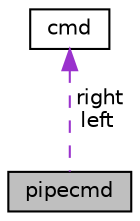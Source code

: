 digraph "pipecmd"
{
 // LATEX_PDF_SIZE
  edge [fontname="Helvetica",fontsize="10",labelfontname="Helvetica",labelfontsize="10"];
  node [fontname="Helvetica",fontsize="10",shape=record];
  Node1 [label="pipecmd",height=0.2,width=0.4,color="black", fillcolor="grey75", style="filled", fontcolor="black",tooltip=" "];
  Node2 -> Node1 [dir="back",color="darkorchid3",fontsize="10",style="dashed",label=" right\nleft" ,fontname="Helvetica"];
  Node2 [label="cmd",height=0.2,width=0.4,color="black", fillcolor="white", style="filled",URL="$structcmd.html",tooltip=" "];
}
